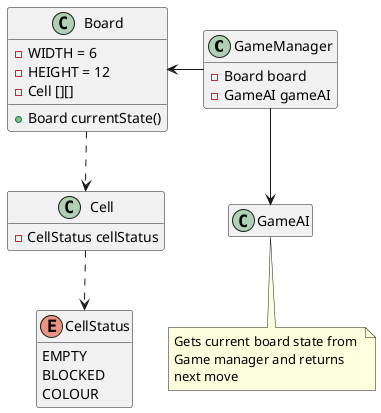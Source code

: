 @startuml

hide empty fields
hide empty methods

class GameManager {
    - Board board
    - GameAI gameAI
}

class Board {
    - WIDTH = 6
    - HEIGHT = 12
    - Cell [][]
    + Board currentState()
}

class Cell {
    - CellStatus cellStatus
}

enum CellStatus {
    EMPTY
    BLOCKED
    COLOUR
}

class GameAI {

}

Cell ..> CellStatus
Board ..> Cell
GameManager --l> Board
GameManager --> GameAI

note bottom of GameAI: Gets current board state from \
\nGame manager and returns \
\nnext move

@enduml